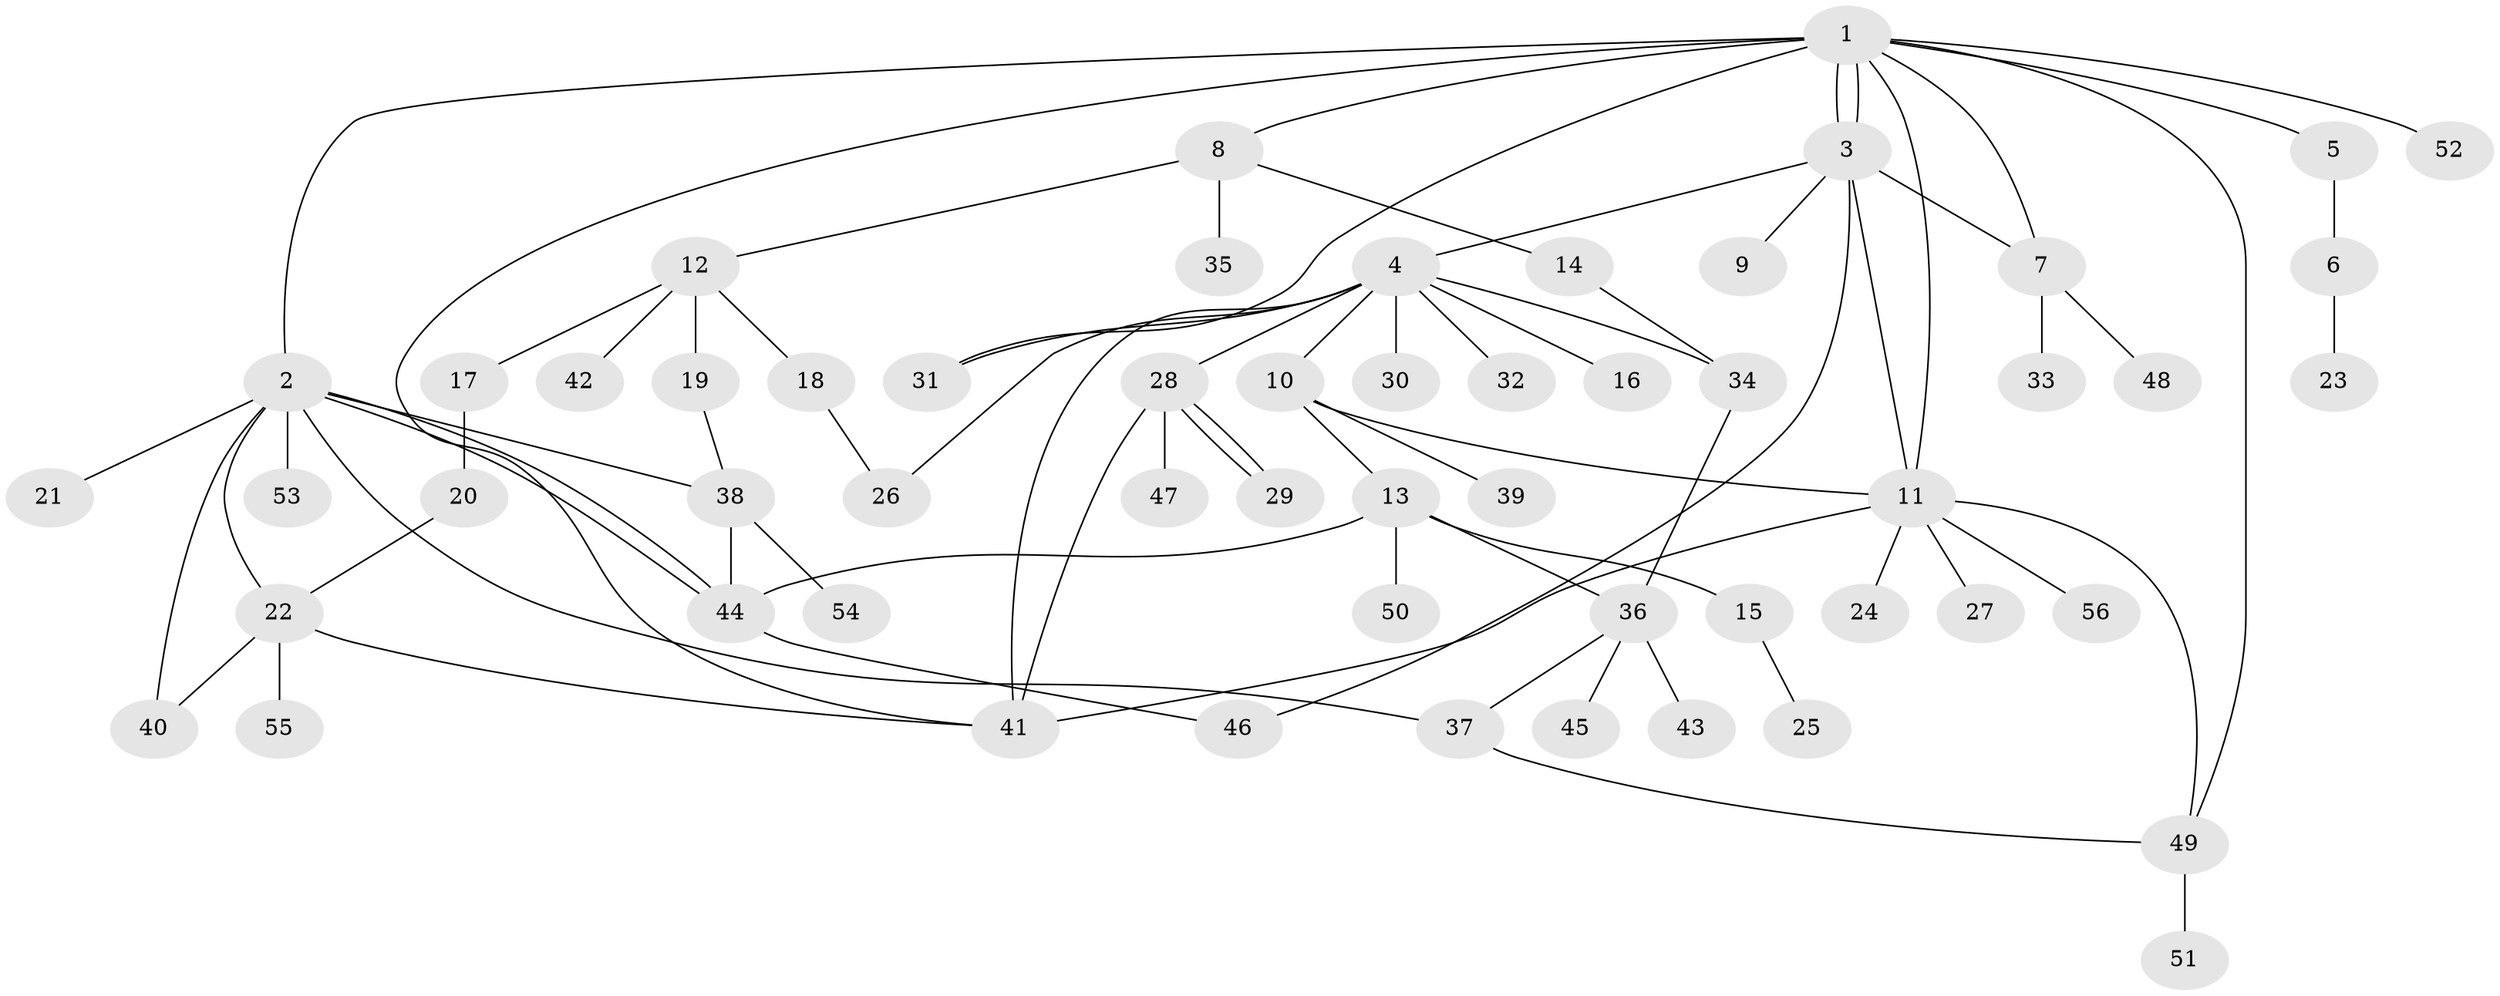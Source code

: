 // coarse degree distribution, {8: 0.058823529411764705, 4: 0.058823529411764705, 5: 0.17647058823529413, 9: 0.058823529411764705, 1: 0.17647058823529413, 2: 0.17647058823529413, 6: 0.11764705882352941, 3: 0.17647058823529413}
// Generated by graph-tools (version 1.1) at 2025/50/03/04/25 22:50:36]
// undirected, 56 vertices, 78 edges
graph export_dot {
  node [color=gray90,style=filled];
  1;
  2;
  3;
  4;
  5;
  6;
  7;
  8;
  9;
  10;
  11;
  12;
  13;
  14;
  15;
  16;
  17;
  18;
  19;
  20;
  21;
  22;
  23;
  24;
  25;
  26;
  27;
  28;
  29;
  30;
  31;
  32;
  33;
  34;
  35;
  36;
  37;
  38;
  39;
  40;
  41;
  42;
  43;
  44;
  45;
  46;
  47;
  48;
  49;
  50;
  51;
  52;
  53;
  54;
  55;
  56;
  1 -- 2;
  1 -- 3;
  1 -- 3;
  1 -- 5;
  1 -- 7;
  1 -- 8;
  1 -- 11;
  1 -- 31;
  1 -- 41;
  1 -- 49;
  1 -- 52;
  2 -- 21;
  2 -- 22;
  2 -- 37;
  2 -- 38;
  2 -- 40;
  2 -- 44;
  2 -- 44;
  2 -- 53;
  3 -- 4;
  3 -- 7;
  3 -- 9;
  3 -- 11;
  3 -- 46;
  4 -- 10;
  4 -- 16;
  4 -- 26;
  4 -- 28;
  4 -- 30;
  4 -- 31;
  4 -- 32;
  4 -- 34;
  4 -- 41;
  5 -- 6;
  6 -- 23;
  7 -- 33;
  7 -- 48;
  8 -- 12;
  8 -- 14;
  8 -- 35;
  10 -- 11;
  10 -- 13;
  10 -- 39;
  11 -- 24;
  11 -- 27;
  11 -- 41;
  11 -- 49;
  11 -- 56;
  12 -- 17;
  12 -- 18;
  12 -- 19;
  12 -- 42;
  13 -- 15;
  13 -- 36;
  13 -- 44;
  13 -- 50;
  14 -- 34;
  15 -- 25;
  17 -- 20;
  18 -- 26;
  19 -- 38;
  20 -- 22;
  22 -- 40;
  22 -- 41;
  22 -- 55;
  28 -- 29;
  28 -- 29;
  28 -- 41;
  28 -- 47;
  34 -- 36;
  36 -- 37;
  36 -- 43;
  36 -- 45;
  37 -- 49;
  38 -- 44;
  38 -- 54;
  44 -- 46;
  49 -- 51;
}
